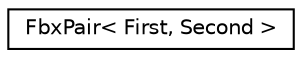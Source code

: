 digraph "クラス階層図"
{
  edge [fontname="Helvetica",fontsize="10",labelfontname="Helvetica",labelfontsize="10"];
  node [fontname="Helvetica",fontsize="10",shape=record];
  rankdir="LR";
  Node0 [label="FbxPair\< First, Second \>",height=0.2,width=0.4,color="black", fillcolor="white", style="filled",URL="$class_fbx_pair.html"];
}
